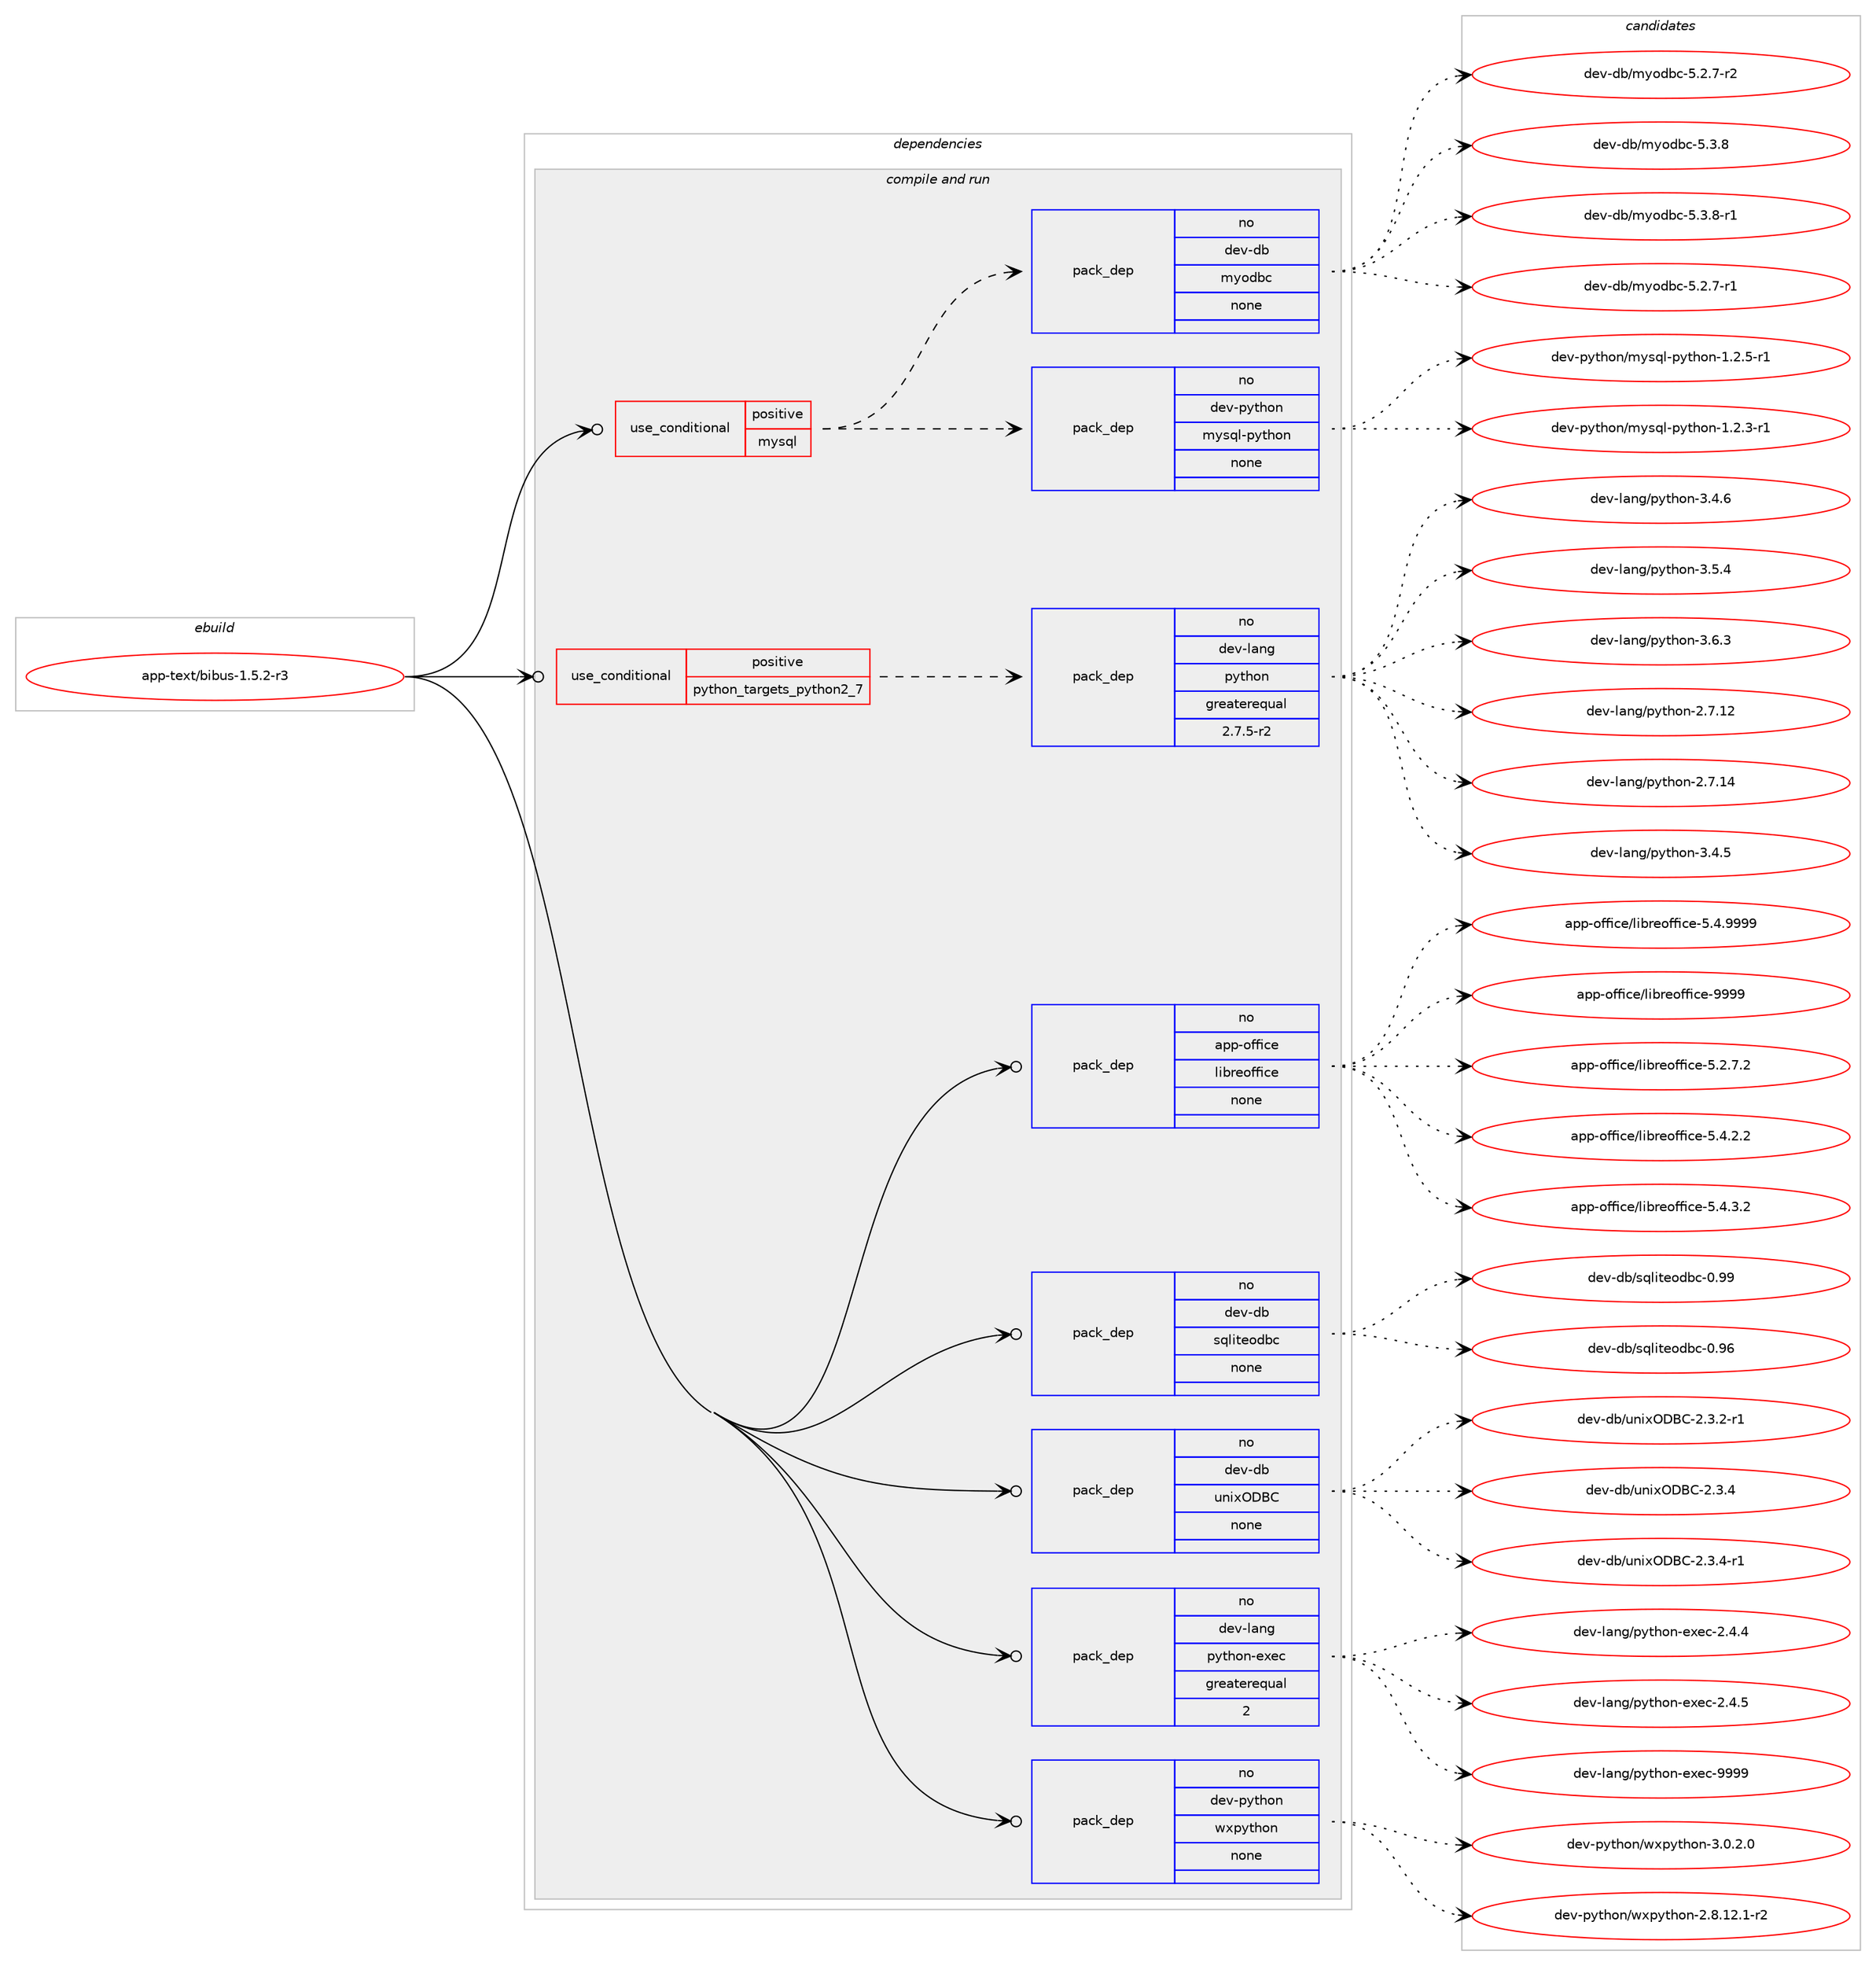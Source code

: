 digraph prolog {

# *************
# Graph options
# *************

newrank=true;
concentrate=true;
compound=true;
graph [rankdir=LR,fontname=Helvetica,fontsize=10,ranksep=1.5];#, ranksep=2.5, nodesep=0.2];
edge  [arrowhead=vee];
node  [fontname=Helvetica,fontsize=10];

# **********
# The ebuild
# **********

subgraph cluster_leftcol {
color=gray;
rank=same;
label=<<i>ebuild</i>>;
id [label="app-text/bibus-1.5.2-r3", color=red, width=4, href="../app-text/bibus-1.5.2-r3.svg"];
}

# ****************
# The dependencies
# ****************

subgraph cluster_midcol {
color=gray;
label=<<i>dependencies</i>>;
subgraph cluster_compile {
fillcolor="#eeeeee";
style=filled;
label=<<i>compile</i>>;
}
subgraph cluster_compileandrun {
fillcolor="#eeeeee";
style=filled;
label=<<i>compile and run</i>>;
subgraph cond14423 {
dependency55787 [label=<<TABLE BORDER="0" CELLBORDER="1" CELLSPACING="0" CELLPADDING="4"><TR><TD ROWSPAN="3" CELLPADDING="10">use_conditional</TD></TR><TR><TD>positive</TD></TR><TR><TD>mysql</TD></TR></TABLE>>, shape=none, color=red];
subgraph pack40353 {
dependency55788 [label=<<TABLE BORDER="0" CELLBORDER="1" CELLSPACING="0" CELLPADDING="4" WIDTH="220"><TR><TD ROWSPAN="6" CELLPADDING="30">pack_dep</TD></TR><TR><TD WIDTH="110">no</TD></TR><TR><TD>dev-python</TD></TR><TR><TD>mysql-python</TD></TR><TR><TD>none</TD></TR><TR><TD></TD></TR></TABLE>>, shape=none, color=blue];
}
dependency55787:e -> dependency55788:w [weight=20,style="dashed",arrowhead="vee"];
subgraph pack40354 {
dependency55789 [label=<<TABLE BORDER="0" CELLBORDER="1" CELLSPACING="0" CELLPADDING="4" WIDTH="220"><TR><TD ROWSPAN="6" CELLPADDING="30">pack_dep</TD></TR><TR><TD WIDTH="110">no</TD></TR><TR><TD>dev-db</TD></TR><TR><TD>myodbc</TD></TR><TR><TD>none</TD></TR><TR><TD></TD></TR></TABLE>>, shape=none, color=blue];
}
dependency55787:e -> dependency55789:w [weight=20,style="dashed",arrowhead="vee"];
}
id:e -> dependency55787:w [weight=20,style="solid",arrowhead="odotvee"];
subgraph cond14424 {
dependency55790 [label=<<TABLE BORDER="0" CELLBORDER="1" CELLSPACING="0" CELLPADDING="4"><TR><TD ROWSPAN="3" CELLPADDING="10">use_conditional</TD></TR><TR><TD>positive</TD></TR><TR><TD>python_targets_python2_7</TD></TR></TABLE>>, shape=none, color=red];
subgraph pack40355 {
dependency55791 [label=<<TABLE BORDER="0" CELLBORDER="1" CELLSPACING="0" CELLPADDING="4" WIDTH="220"><TR><TD ROWSPAN="6" CELLPADDING="30">pack_dep</TD></TR><TR><TD WIDTH="110">no</TD></TR><TR><TD>dev-lang</TD></TR><TR><TD>python</TD></TR><TR><TD>greaterequal</TD></TR><TR><TD>2.7.5-r2</TD></TR></TABLE>>, shape=none, color=blue];
}
dependency55790:e -> dependency55791:w [weight=20,style="dashed",arrowhead="vee"];
}
id:e -> dependency55790:w [weight=20,style="solid",arrowhead="odotvee"];
subgraph pack40356 {
dependency55792 [label=<<TABLE BORDER="0" CELLBORDER="1" CELLSPACING="0" CELLPADDING="4" WIDTH="220"><TR><TD ROWSPAN="6" CELLPADDING="30">pack_dep</TD></TR><TR><TD WIDTH="110">no</TD></TR><TR><TD>app-office</TD></TR><TR><TD>libreoffice</TD></TR><TR><TD>none</TD></TR><TR><TD></TD></TR></TABLE>>, shape=none, color=blue];
}
id:e -> dependency55792:w [weight=20,style="solid",arrowhead="odotvee"];
subgraph pack40357 {
dependency55793 [label=<<TABLE BORDER="0" CELLBORDER="1" CELLSPACING="0" CELLPADDING="4" WIDTH="220"><TR><TD ROWSPAN="6" CELLPADDING="30">pack_dep</TD></TR><TR><TD WIDTH="110">no</TD></TR><TR><TD>dev-db</TD></TR><TR><TD>sqliteodbc</TD></TR><TR><TD>none</TD></TR><TR><TD></TD></TR></TABLE>>, shape=none, color=blue];
}
id:e -> dependency55793:w [weight=20,style="solid",arrowhead="odotvee"];
subgraph pack40358 {
dependency55794 [label=<<TABLE BORDER="0" CELLBORDER="1" CELLSPACING="0" CELLPADDING="4" WIDTH="220"><TR><TD ROWSPAN="6" CELLPADDING="30">pack_dep</TD></TR><TR><TD WIDTH="110">no</TD></TR><TR><TD>dev-db</TD></TR><TR><TD>unixODBC</TD></TR><TR><TD>none</TD></TR><TR><TD></TD></TR></TABLE>>, shape=none, color=blue];
}
id:e -> dependency55794:w [weight=20,style="solid",arrowhead="odotvee"];
subgraph pack40359 {
dependency55795 [label=<<TABLE BORDER="0" CELLBORDER="1" CELLSPACING="0" CELLPADDING="4" WIDTH="220"><TR><TD ROWSPAN="6" CELLPADDING="30">pack_dep</TD></TR><TR><TD WIDTH="110">no</TD></TR><TR><TD>dev-lang</TD></TR><TR><TD>python-exec</TD></TR><TR><TD>greaterequal</TD></TR><TR><TD>2</TD></TR></TABLE>>, shape=none, color=blue];
}
id:e -> dependency55795:w [weight=20,style="solid",arrowhead="odotvee"];
subgraph pack40360 {
dependency55796 [label=<<TABLE BORDER="0" CELLBORDER="1" CELLSPACING="0" CELLPADDING="4" WIDTH="220"><TR><TD ROWSPAN="6" CELLPADDING="30">pack_dep</TD></TR><TR><TD WIDTH="110">no</TD></TR><TR><TD>dev-python</TD></TR><TR><TD>wxpython</TD></TR><TR><TD>none</TD></TR><TR><TD></TD></TR></TABLE>>, shape=none, color=blue];
}
id:e -> dependency55796:w [weight=20,style="solid",arrowhead="odotvee"];
}
subgraph cluster_run {
fillcolor="#eeeeee";
style=filled;
label=<<i>run</i>>;
}
}

# **************
# The candidates
# **************

subgraph cluster_choices {
rank=same;
color=gray;
label=<<i>candidates</i>>;

subgraph choice40353 {
color=black;
nodesep=1;
choice1001011184511212111610411111047109121115113108451121211161041111104549465046514511449 [label="dev-python/mysql-python-1.2.3-r1", color=red, width=4,href="../dev-python/mysql-python-1.2.3-r1.svg"];
choice1001011184511212111610411111047109121115113108451121211161041111104549465046534511449 [label="dev-python/mysql-python-1.2.5-r1", color=red, width=4,href="../dev-python/mysql-python-1.2.5-r1.svg"];
dependency55788:e -> choice1001011184511212111610411111047109121115113108451121211161041111104549465046514511449:w [style=dotted,weight="100"];
dependency55788:e -> choice1001011184511212111610411111047109121115113108451121211161041111104549465046534511449:w [style=dotted,weight="100"];
}
subgraph choice40354 {
color=black;
nodesep=1;
choice10010111845100984710912111110098994553465046554511449 [label="dev-db/myodbc-5.2.7-r1", color=red, width=4,href="../dev-db/myodbc-5.2.7-r1.svg"];
choice10010111845100984710912111110098994553465046554511450 [label="dev-db/myodbc-5.2.7-r2", color=red, width=4,href="../dev-db/myodbc-5.2.7-r2.svg"];
choice1001011184510098471091211111009899455346514656 [label="dev-db/myodbc-5.3.8", color=red, width=4,href="../dev-db/myodbc-5.3.8.svg"];
choice10010111845100984710912111110098994553465146564511449 [label="dev-db/myodbc-5.3.8-r1", color=red, width=4,href="../dev-db/myodbc-5.3.8-r1.svg"];
dependency55789:e -> choice10010111845100984710912111110098994553465046554511449:w [style=dotted,weight="100"];
dependency55789:e -> choice10010111845100984710912111110098994553465046554511450:w [style=dotted,weight="100"];
dependency55789:e -> choice1001011184510098471091211111009899455346514656:w [style=dotted,weight="100"];
dependency55789:e -> choice10010111845100984710912111110098994553465146564511449:w [style=dotted,weight="100"];
}
subgraph choice40355 {
color=black;
nodesep=1;
choice10010111845108971101034711212111610411111045504655464950 [label="dev-lang/python-2.7.12", color=red, width=4,href="../dev-lang/python-2.7.12.svg"];
choice10010111845108971101034711212111610411111045504655464952 [label="dev-lang/python-2.7.14", color=red, width=4,href="../dev-lang/python-2.7.14.svg"];
choice100101118451089711010347112121116104111110455146524653 [label="dev-lang/python-3.4.5", color=red, width=4,href="../dev-lang/python-3.4.5.svg"];
choice100101118451089711010347112121116104111110455146524654 [label="dev-lang/python-3.4.6", color=red, width=4,href="../dev-lang/python-3.4.6.svg"];
choice100101118451089711010347112121116104111110455146534652 [label="dev-lang/python-3.5.4", color=red, width=4,href="../dev-lang/python-3.5.4.svg"];
choice100101118451089711010347112121116104111110455146544651 [label="dev-lang/python-3.6.3", color=red, width=4,href="../dev-lang/python-3.6.3.svg"];
dependency55791:e -> choice10010111845108971101034711212111610411111045504655464950:w [style=dotted,weight="100"];
dependency55791:e -> choice10010111845108971101034711212111610411111045504655464952:w [style=dotted,weight="100"];
dependency55791:e -> choice100101118451089711010347112121116104111110455146524653:w [style=dotted,weight="100"];
dependency55791:e -> choice100101118451089711010347112121116104111110455146524654:w [style=dotted,weight="100"];
dependency55791:e -> choice100101118451089711010347112121116104111110455146534652:w [style=dotted,weight="100"];
dependency55791:e -> choice100101118451089711010347112121116104111110455146544651:w [style=dotted,weight="100"];
}
subgraph choice40356 {
color=black;
nodesep=1;
choice9711211245111102102105991014710810598114101111102102105991014553465046554650 [label="app-office/libreoffice-5.2.7.2", color=red, width=4,href="../app-office/libreoffice-5.2.7.2.svg"];
choice9711211245111102102105991014710810598114101111102102105991014553465246504650 [label="app-office/libreoffice-5.4.2.2", color=red, width=4,href="../app-office/libreoffice-5.4.2.2.svg"];
choice9711211245111102102105991014710810598114101111102102105991014553465246514650 [label="app-office/libreoffice-5.4.3.2", color=red, width=4,href="../app-office/libreoffice-5.4.3.2.svg"];
choice971121124511110210210599101471081059811410111110210210599101455346524657575757 [label="app-office/libreoffice-5.4.9999", color=red, width=4,href="../app-office/libreoffice-5.4.9999.svg"];
choice9711211245111102102105991014710810598114101111102102105991014557575757 [label="app-office/libreoffice-9999", color=red, width=4,href="../app-office/libreoffice-9999.svg"];
dependency55792:e -> choice9711211245111102102105991014710810598114101111102102105991014553465046554650:w [style=dotted,weight="100"];
dependency55792:e -> choice9711211245111102102105991014710810598114101111102102105991014553465246504650:w [style=dotted,weight="100"];
dependency55792:e -> choice9711211245111102102105991014710810598114101111102102105991014553465246514650:w [style=dotted,weight="100"];
dependency55792:e -> choice971121124511110210210599101471081059811410111110210210599101455346524657575757:w [style=dotted,weight="100"];
dependency55792:e -> choice9711211245111102102105991014710810598114101111102102105991014557575757:w [style=dotted,weight="100"];
}
subgraph choice40357 {
color=black;
nodesep=1;
choice10010111845100984711511310810511610111110098994548465754 [label="dev-db/sqliteodbc-0.96", color=red, width=4,href="../dev-db/sqliteodbc-0.96.svg"];
choice10010111845100984711511310810511610111110098994548465757 [label="dev-db/sqliteodbc-0.99", color=red, width=4,href="../dev-db/sqliteodbc-0.99.svg"];
dependency55793:e -> choice10010111845100984711511310810511610111110098994548465754:w [style=dotted,weight="100"];
dependency55793:e -> choice10010111845100984711511310810511610111110098994548465757:w [style=dotted,weight="100"];
}
subgraph choice40358 {
color=black;
nodesep=1;
choice100101118451009847117110105120796866674550465146504511449 [label="dev-db/unixODBC-2.3.2-r1", color=red, width=4,href="../dev-db/unixODBC-2.3.2-r1.svg"];
choice10010111845100984711711010512079686667455046514652 [label="dev-db/unixODBC-2.3.4", color=red, width=4,href="../dev-db/unixODBC-2.3.4.svg"];
choice100101118451009847117110105120796866674550465146524511449 [label="dev-db/unixODBC-2.3.4-r1", color=red, width=4,href="../dev-db/unixODBC-2.3.4-r1.svg"];
dependency55794:e -> choice100101118451009847117110105120796866674550465146504511449:w [style=dotted,weight="100"];
dependency55794:e -> choice10010111845100984711711010512079686667455046514652:w [style=dotted,weight="100"];
dependency55794:e -> choice100101118451009847117110105120796866674550465146524511449:w [style=dotted,weight="100"];
}
subgraph choice40359 {
color=black;
nodesep=1;
choice1001011184510897110103471121211161041111104510112010199455046524652 [label="dev-lang/python-exec-2.4.4", color=red, width=4,href="../dev-lang/python-exec-2.4.4.svg"];
choice1001011184510897110103471121211161041111104510112010199455046524653 [label="dev-lang/python-exec-2.4.5", color=red, width=4,href="../dev-lang/python-exec-2.4.5.svg"];
choice10010111845108971101034711212111610411111045101120101994557575757 [label="dev-lang/python-exec-9999", color=red, width=4,href="../dev-lang/python-exec-9999.svg"];
dependency55795:e -> choice1001011184510897110103471121211161041111104510112010199455046524652:w [style=dotted,weight="100"];
dependency55795:e -> choice1001011184510897110103471121211161041111104510112010199455046524653:w [style=dotted,weight="100"];
dependency55795:e -> choice10010111845108971101034711212111610411111045101120101994557575757:w [style=dotted,weight="100"];
}
subgraph choice40360 {
color=black;
nodesep=1;
choice10010111845112121116104111110471191201121211161041111104550465646495046494511450 [label="dev-python/wxpython-2.8.12.1-r2", color=red, width=4,href="../dev-python/wxpython-2.8.12.1-r2.svg"];
choice10010111845112121116104111110471191201121211161041111104551464846504648 [label="dev-python/wxpython-3.0.2.0", color=red, width=4,href="../dev-python/wxpython-3.0.2.0.svg"];
dependency55796:e -> choice10010111845112121116104111110471191201121211161041111104550465646495046494511450:w [style=dotted,weight="100"];
dependency55796:e -> choice10010111845112121116104111110471191201121211161041111104551464846504648:w [style=dotted,weight="100"];
}
}

}
